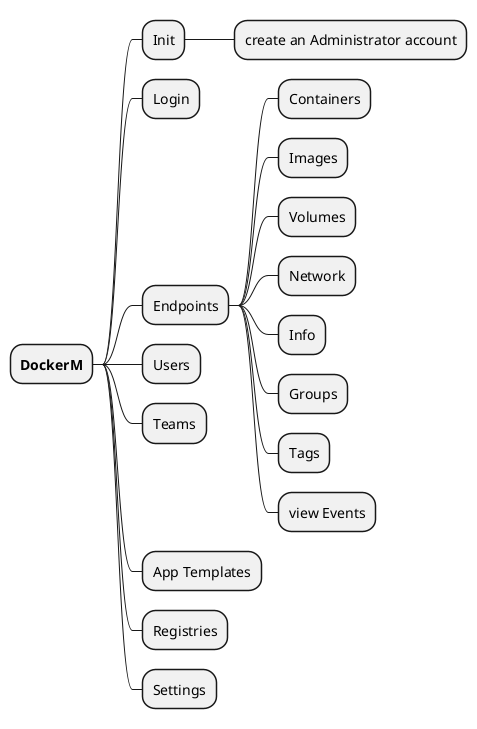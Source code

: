 @startmindmap
* **DockerM**
 * Init
  * create an Administrator account
 * Login
 * Endpoints
  * Containers
  * Images
  * Volumes
  * Network
  * Info
  * Groups
  * Tags
  * view Events
 * Users
 * Teams
 * App Templates
 * Registries
 * Settings
@endmindmap